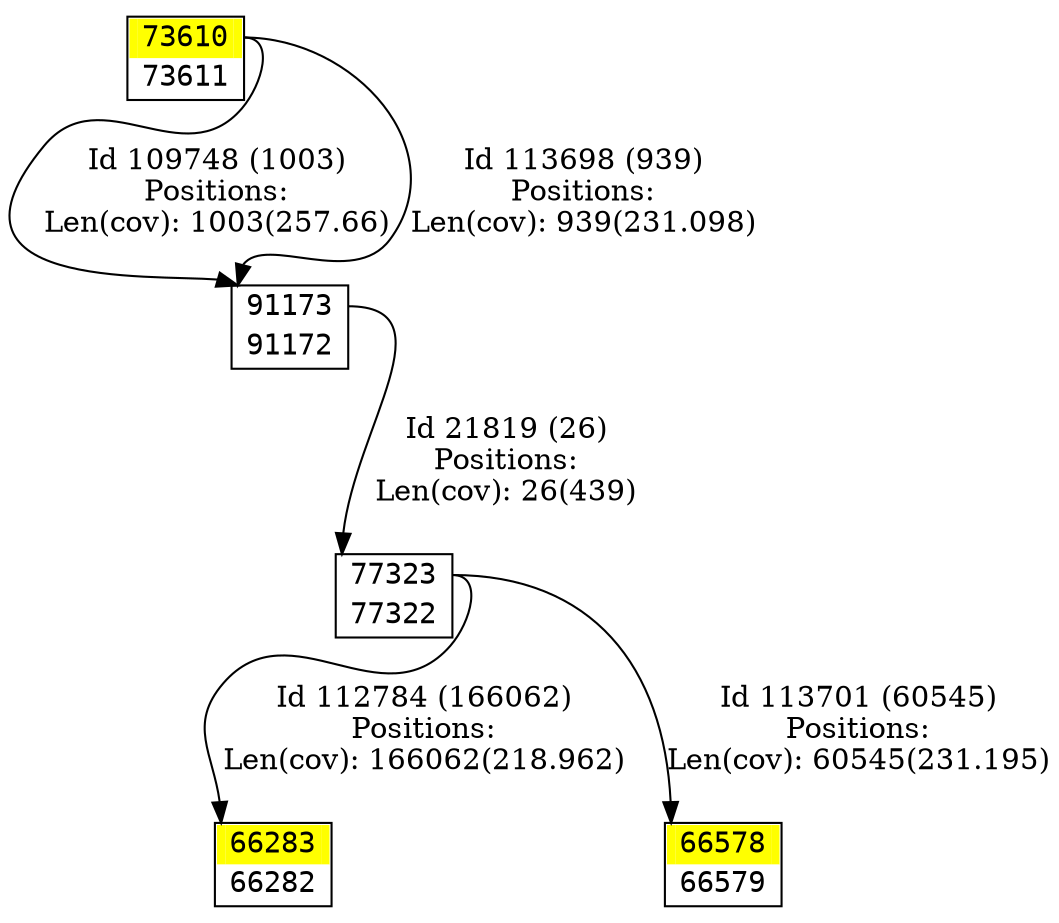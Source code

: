 digraph graph_picture {
node[fontname=<Courier> ,penwidth=<1.8> ,shape=<plaintext> ]
vertex_66282_66283[label=<<TABLE BORDER="1" CELLSPACING="0" >
<TR><TD BORDER="0" PORT = "port_66283_in" color="yellow" bgcolor="yellow" ></TD><TD BORDER="0" color="yellow" bgcolor="yellow" >66283</TD><TD BORDER="0" PORT = "port_66283_out" color="yellow" bgcolor="yellow" ></TD></TR>
<TR><TD BORDER="0" PORT = "port_66282_out" color="white" bgcolor="white" ></TD><TD BORDER="0" color="white" bgcolor="white" >66282</TD><TD BORDER="0" PORT = "port_66282_in" color="white" bgcolor="white" ></TD></TR>
</TABLE>> ,color=<black> ,URL=</vertex/66283.svg> ]
vertex_66578_66579[label=<<TABLE BORDER="1" CELLSPACING="0" >
<TR><TD BORDER="0" PORT = "port_66578_in" color="yellow" bgcolor="yellow" ></TD><TD BORDER="0" color="yellow" bgcolor="yellow" >66578</TD><TD BORDER="0" PORT = "port_66578_out" color="yellow" bgcolor="yellow" ></TD></TR>
<TR><TD BORDER="0" PORT = "port_66579_out" color="white" bgcolor="white" ></TD><TD BORDER="0" color="white" bgcolor="white" >66579</TD><TD BORDER="0" PORT = "port_66579_in" color="white" bgcolor="white" ></TD></TR>
</TABLE>> ,color=<black> ,URL=</vertex/66578.svg> ]
vertex_73610_73611[label=<<TABLE BORDER="1" CELLSPACING="0" >
<TR><TD BORDER="0" PORT = "port_73610_in" color="yellow" bgcolor="yellow" ></TD><TD BORDER="0" color="yellow" bgcolor="yellow" >73610</TD><TD BORDER="0" PORT = "port_73610_out" color="yellow" bgcolor="yellow" ></TD></TR>
<TR><TD BORDER="0" PORT = "port_73611_out" color="white" bgcolor="white" ></TD><TD BORDER="0" color="white" bgcolor="white" >73611</TD><TD BORDER="0" PORT = "port_73611_in" color="white" bgcolor="white" ></TD></TR>
</TABLE>> ,color=<black> ,URL=</vertex/73610.svg> ]
vertex_77322_77323[label=<<TABLE BORDER="1" CELLSPACING="0" >
<TR><TD BORDER="0" PORT = "port_77323_in" color="white" bgcolor="white" ></TD><TD BORDER="0" color="white" bgcolor="white" >77323</TD><TD BORDER="0" PORT = "port_77323_out" color="white" bgcolor="white" ></TD></TR>
<TR><TD BORDER="0" PORT = "port_77322_out" color="white" bgcolor="white" ></TD><TD BORDER="0" color="white" bgcolor="white" >77322</TD><TD BORDER="0" PORT = "port_77322_in" color="white" bgcolor="white" ></TD></TR>
</TABLE>> ,color=<black> ,URL=</vertex/77323.svg> ]
vertex_91172_91173[label=<<TABLE BORDER="1" CELLSPACING="0" >
<TR><TD BORDER="0" PORT = "port_91173_in" color="white" bgcolor="white" ></TD><TD BORDER="0" color="white" bgcolor="white" >91173</TD><TD BORDER="0" PORT = "port_91173_out" color="white" bgcolor="white" ></TD></TR>
<TR><TD BORDER="0" PORT = "port_91172_out" color="white" bgcolor="white" ></TD><TD BORDER="0" color="white" bgcolor="white" >91172</TD><TD BORDER="0" PORT = "port_91172_in" color="white" bgcolor="white" ></TD></TR>
</TABLE>> ,color=<black> ,URL=</vertex/91173.svg> ]
vertex_91172_91173:port_91173_out->vertex_77322_77323:port_77323_in[label="Id 21819 (26)\nPositions:\nLen(cov): 26(439)" ,color=<black> ]
vertex_73610_73611:port_73610_out->vertex_91172_91173:port_91173_in[label="Id 109748 (1003)\nPositions:\nLen(cov): 1003(257.66)" ,color=<black> ]
vertex_77322_77323:port_77323_out->vertex_66282_66283:port_66283_in[label="Id 112784 (166062)\nPositions:\nLen(cov): 166062(218.962)" ,color=<black> ]
vertex_73610_73611:port_73610_out->vertex_91172_91173:port_91173_in[label="Id 113698 (939)\nPositions:\nLen(cov): 939(231.098)" ,color=<black> ]
vertex_77322_77323:port_77323_out->vertex_66578_66579:port_66578_in[label="Id 113701 (60545)\nPositions:\nLen(cov): 60545(231.195)" ,color=<black> ]
}
